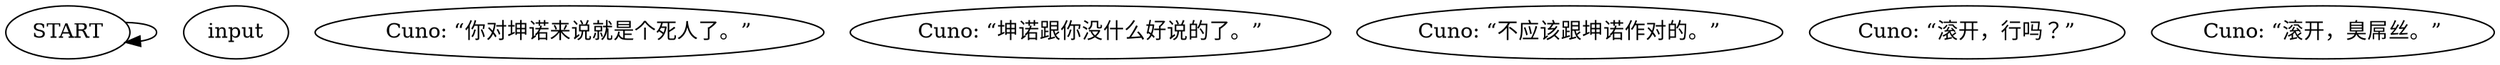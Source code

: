 # YARD / CUNO barks lost to cunoesse
# OBSOLETE
#
#Now Cuno lockout is handled in greeting.
# ==================================================
digraph G {
	  0 [label="START"];
	  1 [label="input"];
	  2 [label="Cuno: “你对坤诺来说就是个死人了。”"];
	  3 [label="Cuno: “坤诺跟你没什么好说的了。”"];
	  4 [label="Cuno: “不应该跟坤诺作对的。”"];
	  5 [label="Cuno: “滚开，行吗？”"];
	  6 [label="Cuno: “滚开，臭屌丝。”"];
	  0 -> 0
}

